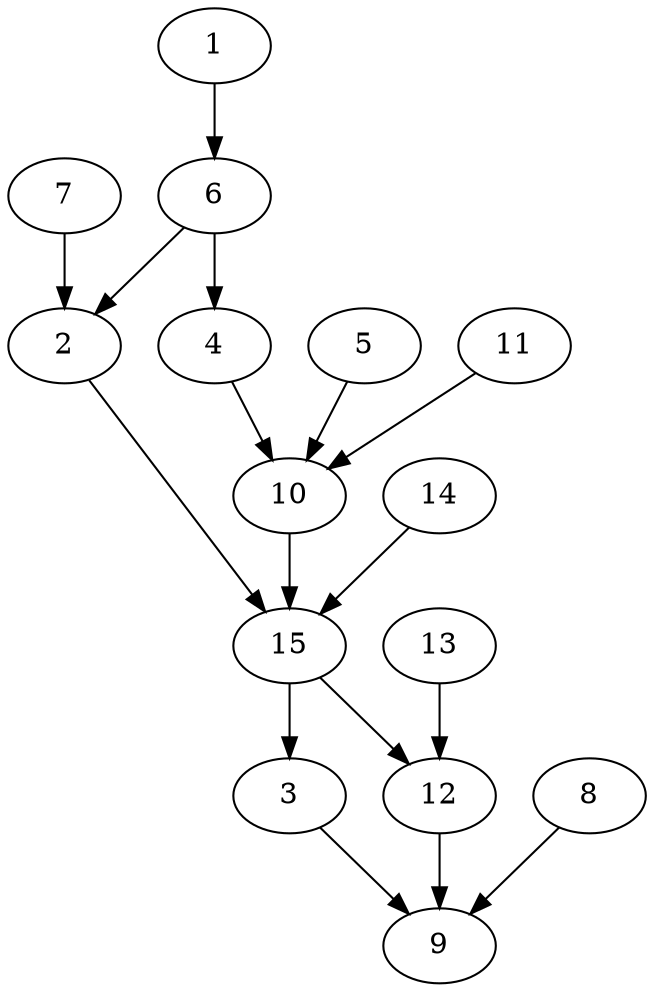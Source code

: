 digraph sequence15CPUs {
	1 -> 6;
	2 -> 15;
	3 -> 9;
	4 -> 10;
	5 -> 10;
	6 -> 2;
	6 -> 4;
	7 -> 2;
	8 -> 9;
	10 -> 15;
	11 -> 10;
	12 -> 9;
	13 -> 12;
	14 -> 15;
	15 -> 12;
	15 -> 3;
}
